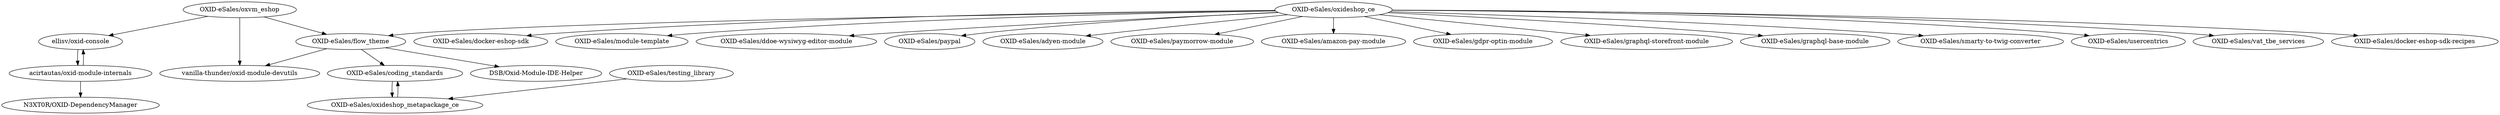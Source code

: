 digraph G {
"ellisv/oxid-console" -> "acirtautas/oxid-module-internals"
"OXID-eSales/testing_library" -> "OXID-eSales/oxideshop_metapackage_ce"
"OXID-eSales/coding_standards" -> "OXID-eSales/oxideshop_metapackage_ce"
"OXID-eSales/oxvm_eshop" -> "ellisv/oxid-console"
"OXID-eSales/oxvm_eshop" -> "OXID-eSales/flow_theme"
"OXID-eSales/oxvm_eshop" -> "vanilla-thunder/oxid-module-devutils"
"OXID-eSales/flow_theme" -> "DSB/Oxid-Module-IDE-Helper"
"OXID-eSales/flow_theme" -> "OXID-eSales/coding_standards"
"OXID-eSales/flow_theme" -> "vanilla-thunder/oxid-module-devutils"
"OXID-eSales/oxideshop_metapackage_ce" -> "OXID-eSales/coding_standards"
"acirtautas/oxid-module-internals" -> "N3XT0R/OXID-DependencyManager"
"acirtautas/oxid-module-internals" -> "ellisv/oxid-console"
"OXID-eSales/oxideshop_ce" -> "OXID-eSales/docker-eshop-sdk"
"OXID-eSales/oxideshop_ce" -> "OXID-eSales/module-template"
"OXID-eSales/oxideshop_ce" -> "OXID-eSales/ddoe-wysiwyg-editor-module"
"OXID-eSales/oxideshop_ce" -> "OXID-eSales/paypal"
"OXID-eSales/oxideshop_ce" -> "OXID-eSales/flow_theme"
"OXID-eSales/oxideshop_ce" -> "OXID-eSales/adyen-module"
"OXID-eSales/oxideshop_ce" -> "OXID-eSales/paymorrow-module"
"OXID-eSales/oxideshop_ce" -> "OXID-eSales/amazon-pay-module"
"OXID-eSales/oxideshop_ce" -> "OXID-eSales/gdpr-optin-module"
"OXID-eSales/oxideshop_ce" -> "OXID-eSales/graphql-storefront-module"
"OXID-eSales/oxideshop_ce" -> "OXID-eSales/graphql-base-module"
"OXID-eSales/oxideshop_ce" -> "OXID-eSales/smarty-to-twig-converter"
"OXID-eSales/oxideshop_ce" -> "OXID-eSales/usercentrics"
"OXID-eSales/oxideshop_ce" -> "OXID-eSales/vat_tbe_services"
"OXID-eSales/oxideshop_ce" -> "OXID-eSales/docker-eshop-sdk-recipes"
"ellisv/oxid-console" ["l"="-0.403,45.868"]
"acirtautas/oxid-module-internals" ["l"="-0.401,45.882"]
"OXID-eSales/testing_library" ["l"="-0.345,45.842"]
"OXID-eSales/oxideshop_metapackage_ce" ["l"="-0.365,45.839"]
"OXID-eSales/coding_standards" ["l"="-0.383,45.835"]
"OXID-eSales/oxvm_eshop" ["l"="-0.406,45.849"]
"OXID-eSales/flow_theme" ["l"="-0.409,45.827"]
"vanilla-thunder/oxid-module-devutils" ["l"="-0.419,45.84"]
"DSB/Oxid-Module-IDE-Helper" ["l"="-0.389,45.823"]
"N3XT0R/OXID-DependencyManager" ["l"="-0.398,45.895"]
"OXID-eSales/oxideshop_ce" ["l"="-0.436,45.795"]
"OXID-eSales/docker-eshop-sdk" ["l"="-0.452,45.816"]
"OXID-eSales/module-template" ["l"="-0.463,45.806"]
"OXID-eSales/ddoe-wysiwyg-editor-module" ["l"="-0.457,45.791"]
"OXID-eSales/paypal" ["l"="-0.433,45.769"]
"OXID-eSales/adyen-module" ["l"="-0.416,45.788"]
"OXID-eSales/paymorrow-module" ["l"="-0.403,45.791"]
"OXID-eSales/amazon-pay-module" ["l"="-0.422,45.81"]
"OXID-eSales/gdpr-optin-module" ["l"="-0.413,45.778"]
"OXID-eSales/graphql-storefront-module" ["l"="-0.463,45.78"]
"OXID-eSales/graphql-base-module" ["l"="-0.447,45.777"]
"OXID-eSales/smarty-to-twig-converter" ["l"="-0.471,45.795"]
"OXID-eSales/usercentrics" ["l"="-0.43,45.78"]
"OXID-eSales/vat_tbe_services" ["l"="-0.436,45.813"]
"OXID-eSales/docker-eshop-sdk-recipes" ["l"="-0.41,45.802"]
}